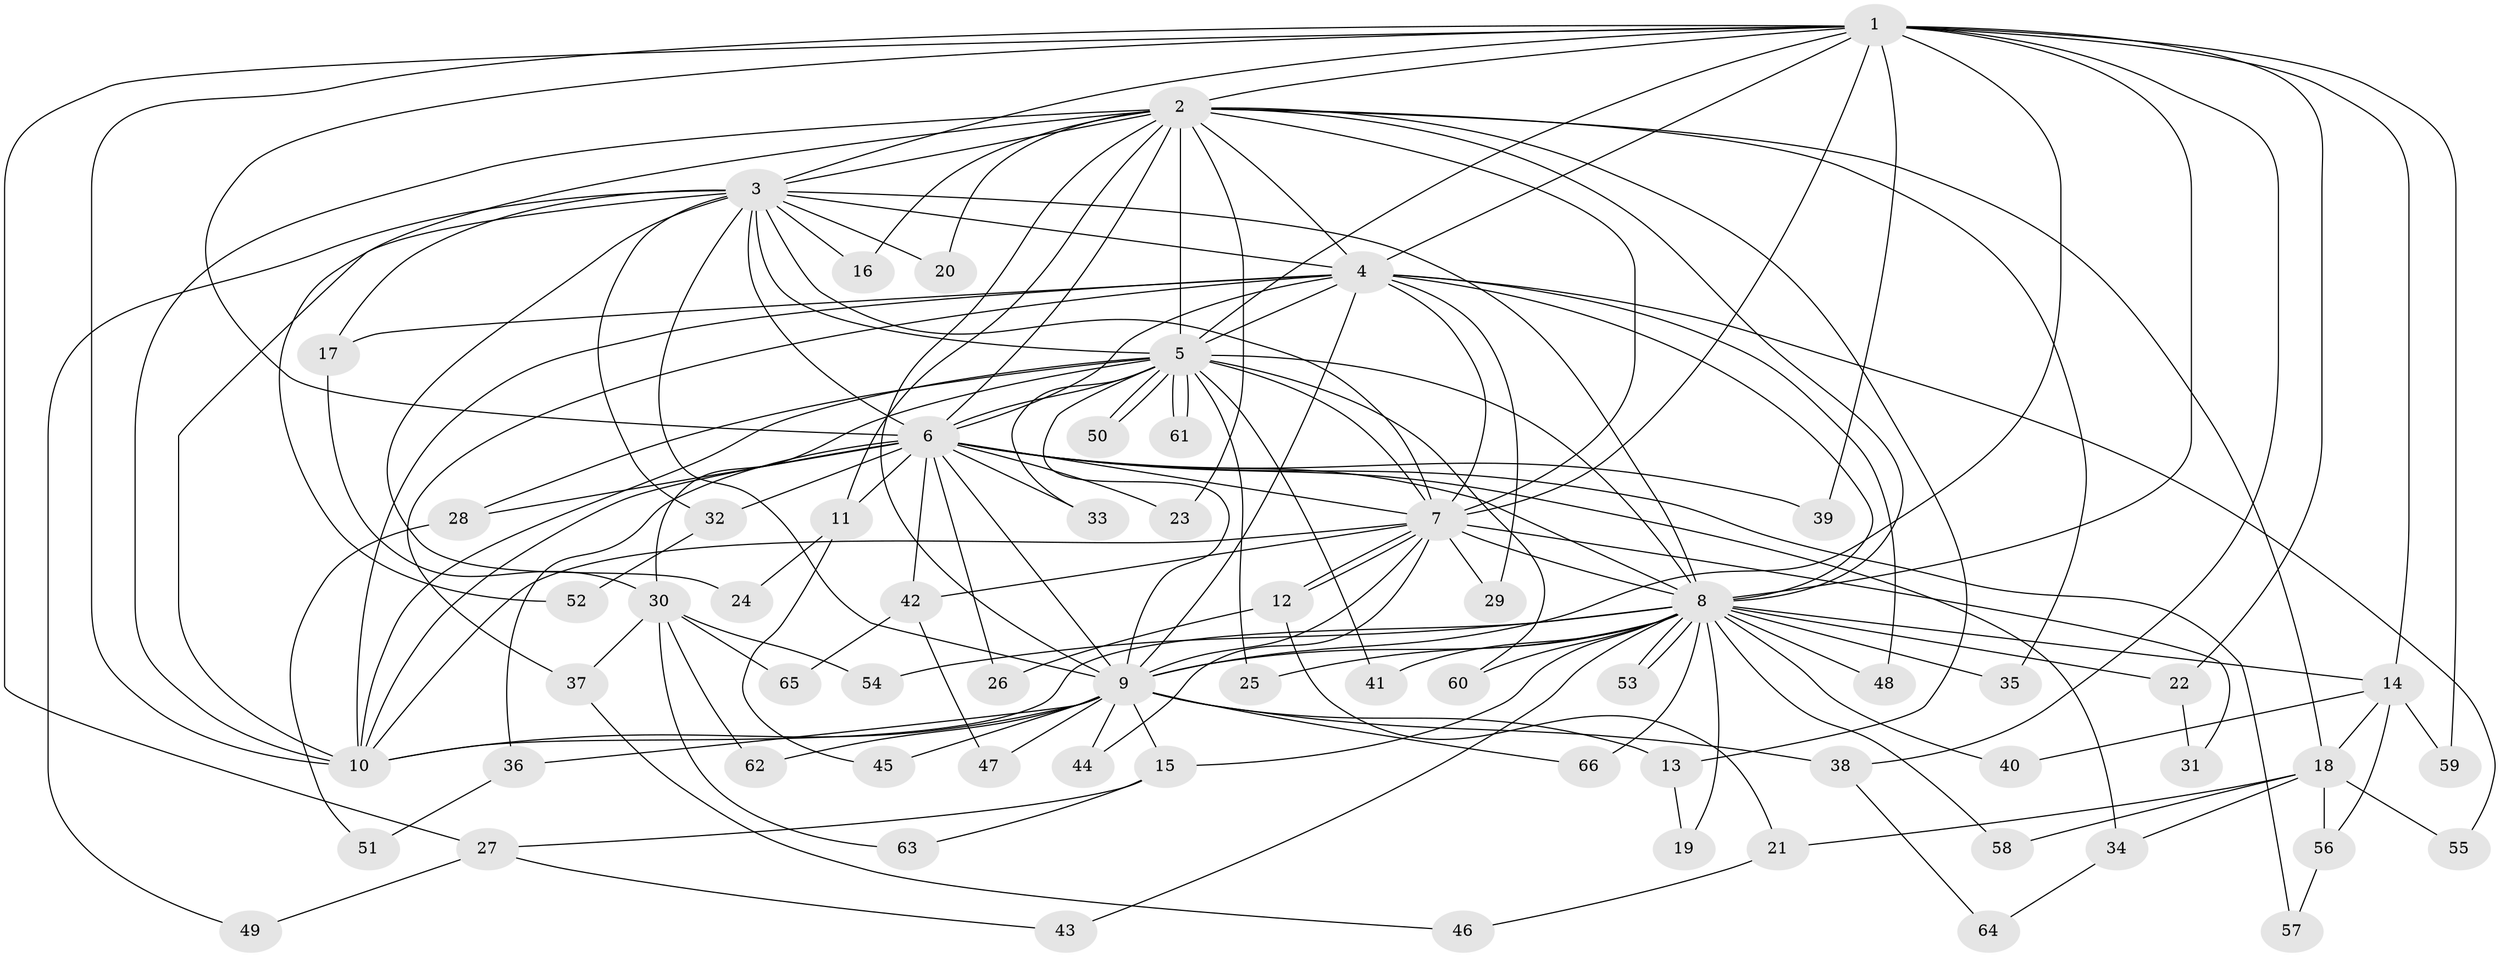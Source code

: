 // Generated by graph-tools (version 1.1) at 2025/13/03/09/25 04:13:40]
// undirected, 66 vertices, 157 edges
graph export_dot {
graph [start="1"]
  node [color=gray90,style=filled];
  1;
  2;
  3;
  4;
  5;
  6;
  7;
  8;
  9;
  10;
  11;
  12;
  13;
  14;
  15;
  16;
  17;
  18;
  19;
  20;
  21;
  22;
  23;
  24;
  25;
  26;
  27;
  28;
  29;
  30;
  31;
  32;
  33;
  34;
  35;
  36;
  37;
  38;
  39;
  40;
  41;
  42;
  43;
  44;
  45;
  46;
  47;
  48;
  49;
  50;
  51;
  52;
  53;
  54;
  55;
  56;
  57;
  58;
  59;
  60;
  61;
  62;
  63;
  64;
  65;
  66;
  1 -- 2;
  1 -- 3;
  1 -- 4;
  1 -- 5;
  1 -- 6;
  1 -- 7;
  1 -- 8;
  1 -- 9;
  1 -- 10;
  1 -- 14;
  1 -- 22;
  1 -- 27;
  1 -- 38;
  1 -- 39;
  1 -- 59;
  2 -- 3;
  2 -- 4;
  2 -- 5;
  2 -- 6;
  2 -- 7;
  2 -- 8;
  2 -- 9;
  2 -- 10;
  2 -- 11;
  2 -- 13;
  2 -- 16;
  2 -- 18;
  2 -- 20;
  2 -- 23;
  2 -- 35;
  2 -- 52;
  3 -- 4;
  3 -- 5;
  3 -- 6;
  3 -- 7;
  3 -- 8;
  3 -- 9;
  3 -- 10;
  3 -- 16;
  3 -- 17;
  3 -- 20;
  3 -- 24;
  3 -- 32;
  3 -- 49;
  4 -- 5;
  4 -- 6;
  4 -- 7;
  4 -- 8;
  4 -- 9;
  4 -- 10;
  4 -- 17;
  4 -- 29;
  4 -- 37;
  4 -- 48;
  4 -- 55;
  5 -- 6;
  5 -- 7;
  5 -- 8;
  5 -- 9;
  5 -- 10;
  5 -- 25;
  5 -- 28;
  5 -- 30;
  5 -- 33;
  5 -- 41;
  5 -- 50;
  5 -- 50;
  5 -- 60;
  5 -- 61;
  5 -- 61;
  6 -- 7;
  6 -- 8;
  6 -- 9;
  6 -- 10;
  6 -- 11;
  6 -- 23;
  6 -- 26;
  6 -- 28;
  6 -- 32;
  6 -- 33;
  6 -- 34;
  6 -- 36;
  6 -- 39;
  6 -- 42;
  6 -- 57;
  7 -- 8;
  7 -- 9;
  7 -- 10;
  7 -- 12;
  7 -- 12;
  7 -- 29;
  7 -- 31;
  7 -- 42;
  7 -- 44;
  8 -- 9;
  8 -- 10;
  8 -- 14;
  8 -- 15;
  8 -- 19;
  8 -- 22;
  8 -- 25;
  8 -- 35;
  8 -- 40;
  8 -- 41;
  8 -- 43;
  8 -- 48;
  8 -- 53;
  8 -- 53;
  8 -- 54;
  8 -- 58;
  8 -- 60;
  8 -- 66;
  9 -- 10;
  9 -- 13;
  9 -- 15;
  9 -- 36;
  9 -- 38;
  9 -- 44;
  9 -- 45;
  9 -- 47;
  9 -- 62;
  9 -- 66;
  11 -- 24;
  11 -- 45;
  12 -- 21;
  12 -- 26;
  13 -- 19;
  14 -- 18;
  14 -- 40;
  14 -- 56;
  14 -- 59;
  15 -- 27;
  15 -- 63;
  17 -- 30;
  18 -- 21;
  18 -- 34;
  18 -- 55;
  18 -- 56;
  18 -- 58;
  21 -- 46;
  22 -- 31;
  27 -- 43;
  27 -- 49;
  28 -- 51;
  30 -- 37;
  30 -- 54;
  30 -- 62;
  30 -- 63;
  30 -- 65;
  32 -- 52;
  34 -- 64;
  36 -- 51;
  37 -- 46;
  38 -- 64;
  42 -- 47;
  42 -- 65;
  56 -- 57;
}
